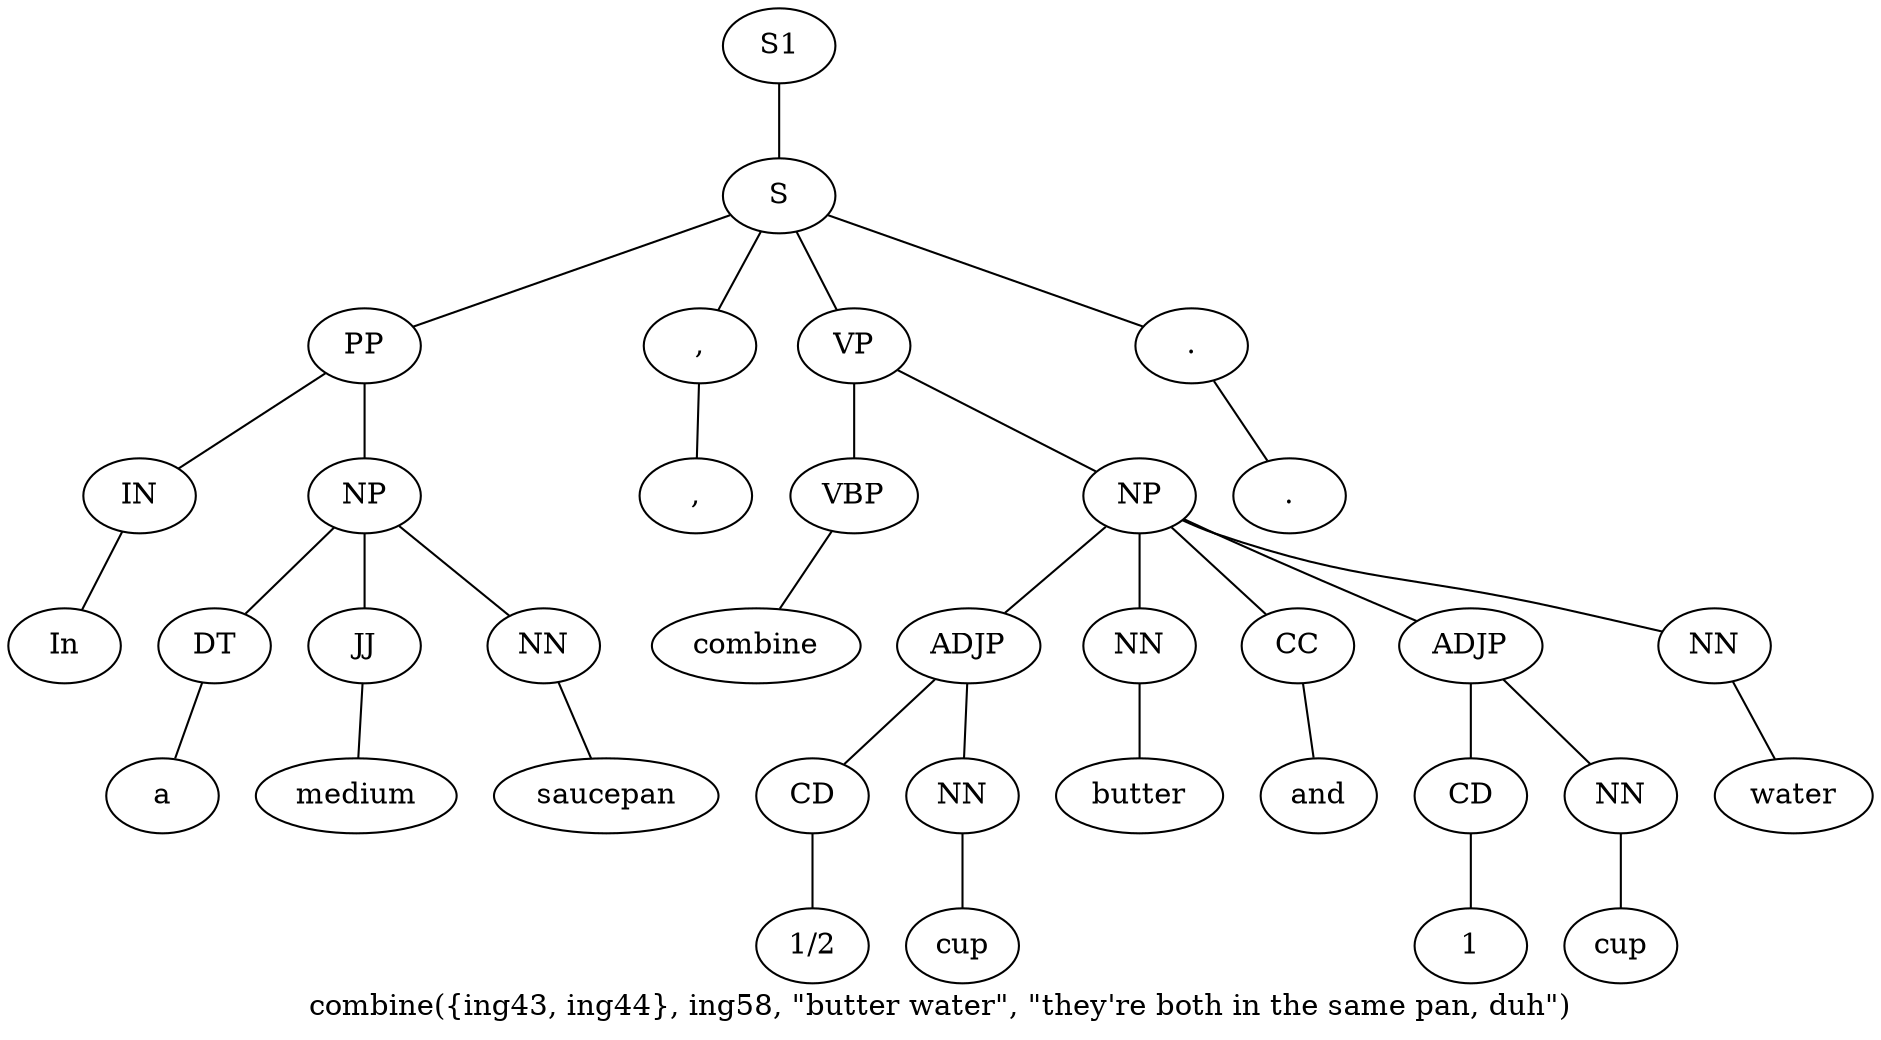 graph SyntaxGraph {
	label = "combine({ing43, ing44}, ing58, \"butter water\", \"they're both in the same pan, duh\")";
	Node0 [label="S1"];
	Node1 [label="S"];
	Node2 [label="PP"];
	Node3 [label="IN"];
	Node4 [label="In"];
	Node5 [label="NP"];
	Node6 [label="DT"];
	Node7 [label="a"];
	Node8 [label="JJ"];
	Node9 [label="medium"];
	Node10 [label="NN"];
	Node11 [label="saucepan"];
	Node12 [label=","];
	Node13 [label=","];
	Node14 [label="VP"];
	Node15 [label="VBP"];
	Node16 [label="combine"];
	Node17 [label="NP"];
	Node18 [label="ADJP"];
	Node19 [label="CD"];
	Node20 [label="1/2"];
	Node21 [label="NN"];
	Node22 [label="cup"];
	Node23 [label="NN"];
	Node24 [label="butter"];
	Node25 [label="CC"];
	Node26 [label="and"];
	Node27 [label="ADJP"];
	Node28 [label="CD"];
	Node29 [label="1"];
	Node30 [label="NN"];
	Node31 [label="cup"];
	Node32 [label="NN"];
	Node33 [label="water"];
	Node34 [label="."];
	Node35 [label="."];

	Node0 -- Node1;
	Node1 -- Node2;
	Node1 -- Node12;
	Node1 -- Node14;
	Node1 -- Node34;
	Node2 -- Node3;
	Node2 -- Node5;
	Node3 -- Node4;
	Node5 -- Node6;
	Node5 -- Node8;
	Node5 -- Node10;
	Node6 -- Node7;
	Node8 -- Node9;
	Node10 -- Node11;
	Node12 -- Node13;
	Node14 -- Node15;
	Node14 -- Node17;
	Node15 -- Node16;
	Node17 -- Node18;
	Node17 -- Node23;
	Node17 -- Node25;
	Node17 -- Node27;
	Node17 -- Node32;
	Node18 -- Node19;
	Node18 -- Node21;
	Node19 -- Node20;
	Node21 -- Node22;
	Node23 -- Node24;
	Node25 -- Node26;
	Node27 -- Node28;
	Node27 -- Node30;
	Node28 -- Node29;
	Node30 -- Node31;
	Node32 -- Node33;
	Node34 -- Node35;
}
